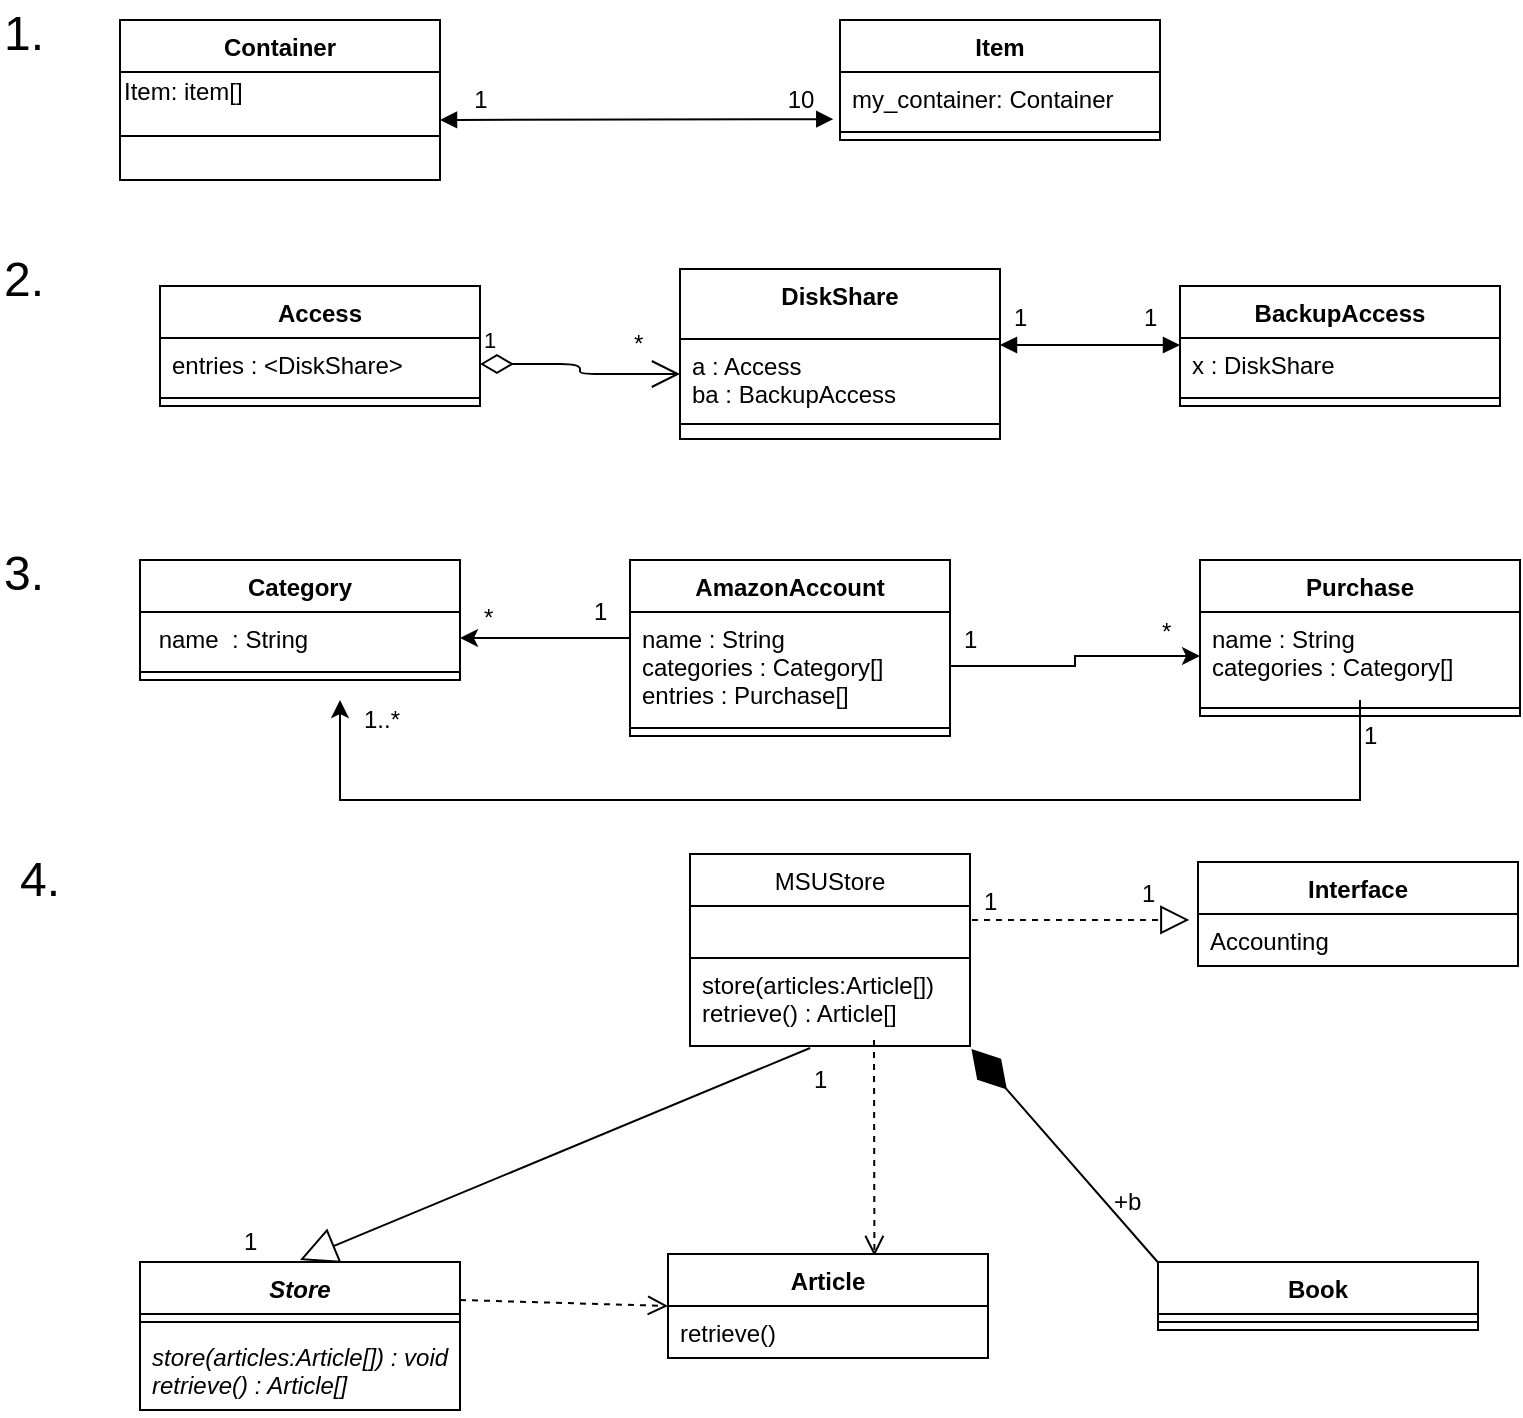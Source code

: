 <mxfile pages="1" version="11.2.8" type="google"><diagram id="ur3rKf-NLYVtW5hqsM5u" name="Page-1"><mxGraphModel dx="971" dy="407" grid="1" gridSize="10" guides="1" tooltips="1" connect="1" arrows="1" fold="1" page="1" pageScale="1" pageWidth="850" pageHeight="1100" math="0" shadow="0"><root><mxCell id="0"/><mxCell id="1" parent="0"/><mxCell id="o6dZToJeZsyOGQjt6S5X-6" value="Container" style="swimlane;fontStyle=1;align=center;verticalAlign=top;childLayout=stackLayout;horizontal=1;startSize=26;horizontalStack=0;resizeParent=1;resizeParentMax=0;resizeLast=0;collapsible=1;marginBottom=0;" parent="1" vertex="1"><mxGeometry x="90" y="60" width="160" height="80" as="geometry"/></mxCell><mxCell id="Lj85fSQTUNlhgLvSgnD5-9" value="Item: item[]" style="text;html=1;resizable=0;points=[];autosize=1;align=left;verticalAlign=top;spacingTop=-4;" parent="o6dZToJeZsyOGQjt6S5X-6" vertex="1"><mxGeometry y="26" width="160" height="10" as="geometry"/></mxCell><mxCell id="4x7s-g9C6lta-spOxU_5-1" value="" style="endArrow=block;startArrow=block;endFill=1;startFill=1;html=1;entryX=-0.021;entryY=0.907;entryDx=0;entryDy=0;entryPerimeter=0;" parent="o6dZToJeZsyOGQjt6S5X-6" target="o6dZToJeZsyOGQjt6S5X-11" edge="1"><mxGeometry width="160" relative="1" as="geometry"><mxPoint x="160" y="50" as="sourcePoint"/><mxPoint x="310" y="50" as="targetPoint"/></mxGeometry></mxCell><mxCell id="4x7s-g9C6lta-spOxU_5-2" value="1" style="text;html=1;resizable=0;points=[];align=center;verticalAlign=middle;labelBackgroundColor=#ffffff;" parent="4x7s-g9C6lta-spOxU_5-1" vertex="1" connectable="0"><mxGeometry x="-0.757" y="-1" relative="1" as="geometry"><mxPoint x="-4.5" y="-11" as="offset"/></mxGeometry></mxCell><mxCell id="4x7s-g9C6lta-spOxU_5-3" value="10" style="text;html=1;resizable=0;points=[];align=center;verticalAlign=middle;labelBackgroundColor=#ffffff;" parent="4x7s-g9C6lta-spOxU_5-1" vertex="1" connectable="0"><mxGeometry x="0.754" y="-1" relative="1" as="geometry"><mxPoint x="7" y="-10.5" as="offset"/></mxGeometry></mxCell><mxCell id="o6dZToJeZsyOGQjt6S5X-8" value="" style="line;strokeWidth=1;fillColor=none;align=left;verticalAlign=middle;spacingTop=-1;spacingLeft=3;spacingRight=3;rotatable=0;labelPosition=right;points=[];portConstraint=eastwest;" parent="o6dZToJeZsyOGQjt6S5X-6" vertex="1"><mxGeometry y="36" width="160" height="44" as="geometry"/></mxCell><mxCell id="o6dZToJeZsyOGQjt6S5X-10" value="Item" style="swimlane;fontStyle=1;align=center;verticalAlign=top;childLayout=stackLayout;horizontal=1;startSize=26;horizontalStack=0;resizeParent=1;resizeParentMax=0;resizeLast=0;collapsible=1;marginBottom=0;" parent="1" vertex="1"><mxGeometry x="450" y="60" width="160" height="60" as="geometry"/></mxCell><mxCell id="o6dZToJeZsyOGQjt6S5X-11" value="my_container: Container" style="text;strokeColor=none;fillColor=none;align=left;verticalAlign=top;spacingLeft=4;spacingRight=4;overflow=hidden;rotatable=0;points=[[0,0.5],[1,0.5]];portConstraint=eastwest;" parent="o6dZToJeZsyOGQjt6S5X-10" vertex="1"><mxGeometry y="26" width="160" height="26" as="geometry"/></mxCell><mxCell id="o6dZToJeZsyOGQjt6S5X-12" value="" style="line;strokeWidth=1;fillColor=none;align=left;verticalAlign=middle;spacingTop=-1;spacingLeft=3;spacingRight=3;rotatable=0;labelPosition=right;points=[];portConstraint=eastwest;" parent="o6dZToJeZsyOGQjt6S5X-10" vertex="1"><mxGeometry y="52" width="160" height="8" as="geometry"/></mxCell><mxCell id="o6dZToJeZsyOGQjt6S5X-17" value="&lt;font style=&quot;font-size: 24px&quot;&gt;1.&lt;/font&gt;" style="text;html=1;resizable=0;points=[];autosize=1;align=left;verticalAlign=top;spacingTop=-4;" parent="1" vertex="1"><mxGeometry x="30" y="50" width="40" height="20" as="geometry"/></mxCell><mxCell id="o6dZToJeZsyOGQjt6S5X-19" value="&lt;font style=&quot;font-size: 24px&quot;&gt;2.&lt;/font&gt;" style="text;html=1;resizable=0;points=[];autosize=1;align=left;verticalAlign=top;spacingTop=-4;" parent="1" vertex="1"><mxGeometry x="30" y="173" width="40" height="20" as="geometry"/></mxCell><mxCell id="o6dZToJeZsyOGQjt6S5X-21" value="Access" style="swimlane;fontStyle=1;align=center;verticalAlign=top;childLayout=stackLayout;horizontal=1;startSize=26;horizontalStack=0;resizeParent=1;resizeParentMax=0;resizeLast=0;collapsible=1;marginBottom=0;" parent="1" vertex="1"><mxGeometry x="110" y="193" width="160" height="60" as="geometry"/></mxCell><mxCell id="o6dZToJeZsyOGQjt6S5X-22" value="entries : &lt;DiskShare&gt;" style="text;strokeColor=none;fillColor=none;align=left;verticalAlign=top;spacingLeft=4;spacingRight=4;overflow=hidden;rotatable=0;points=[[0,0.5],[1,0.5]];portConstraint=eastwest;" parent="o6dZToJeZsyOGQjt6S5X-21" vertex="1"><mxGeometry y="26" width="160" height="26" as="geometry"/></mxCell><mxCell id="o6dZToJeZsyOGQjt6S5X-23" value="" style="line;strokeWidth=1;fillColor=none;align=left;verticalAlign=middle;spacingTop=-1;spacingLeft=3;spacingRight=3;rotatable=0;labelPosition=right;points=[];portConstraint=eastwest;" parent="o6dZToJeZsyOGQjt6S5X-21" vertex="1"><mxGeometry y="52" width="160" height="8" as="geometry"/></mxCell><mxCell id="o6dZToJeZsyOGQjt6S5X-25" value="BackupAccess" style="swimlane;fontStyle=1;align=center;verticalAlign=top;childLayout=stackLayout;horizontal=1;startSize=26;horizontalStack=0;resizeParent=1;resizeParentMax=0;resizeLast=0;collapsible=1;marginBottom=0;" parent="1" vertex="1"><mxGeometry x="620" y="193" width="160" height="60" as="geometry"/></mxCell><mxCell id="o6dZToJeZsyOGQjt6S5X-26" value="x : DiskShare" style="text;strokeColor=none;fillColor=none;align=left;verticalAlign=top;spacingLeft=4;spacingRight=4;overflow=hidden;rotatable=0;points=[[0,0.5],[1,0.5]];portConstraint=eastwest;" parent="o6dZToJeZsyOGQjt6S5X-25" vertex="1"><mxGeometry y="26" width="160" height="26" as="geometry"/></mxCell><mxCell id="o6dZToJeZsyOGQjt6S5X-27" value="" style="line;strokeWidth=1;fillColor=none;align=left;verticalAlign=middle;spacingTop=-1;spacingLeft=3;spacingRight=3;rotatable=0;labelPosition=right;points=[];portConstraint=eastwest;" parent="o6dZToJeZsyOGQjt6S5X-25" vertex="1"><mxGeometry y="52" width="160" height="8" as="geometry"/></mxCell><mxCell id="o6dZToJeZsyOGQjt6S5X-29" value="AmazonAccount" style="swimlane;fontStyle=1;align=center;verticalAlign=top;childLayout=stackLayout;horizontal=1;startSize=26;horizontalStack=0;resizeParent=1;resizeParentMax=0;resizeLast=0;collapsible=1;marginBottom=0;" parent="1" vertex="1"><mxGeometry x="345" y="330" width="160" height="88" as="geometry"/></mxCell><mxCell id="o6dZToJeZsyOGQjt6S5X-30" value="name : String&#10;categories : Category[]&#10;entries : Purchase[]" style="text;strokeColor=none;fillColor=none;align=left;verticalAlign=top;spacingLeft=4;spacingRight=4;overflow=hidden;rotatable=0;points=[[0,0.5],[1,0.5]];portConstraint=eastwest;" parent="o6dZToJeZsyOGQjt6S5X-29" vertex="1"><mxGeometry y="26" width="160" height="54" as="geometry"/></mxCell><mxCell id="o6dZToJeZsyOGQjt6S5X-31" value="" style="line;strokeWidth=1;fillColor=none;align=left;verticalAlign=middle;spacingTop=-1;spacingLeft=3;spacingRight=3;rotatable=0;labelPosition=right;points=[];portConstraint=eastwest;" parent="o6dZToJeZsyOGQjt6S5X-29" vertex="1"><mxGeometry y="80" width="160" height="8" as="geometry"/></mxCell><mxCell id="o6dZToJeZsyOGQjt6S5X-33" value="Category" style="swimlane;fontStyle=1;align=center;verticalAlign=top;childLayout=stackLayout;horizontal=1;startSize=26;horizontalStack=0;resizeParent=1;resizeParentMax=0;resizeLast=0;collapsible=1;marginBottom=0;" parent="1" vertex="1"><mxGeometry x="100" y="330" width="160" height="60" as="geometry"/></mxCell><mxCell id="o6dZToJeZsyOGQjt6S5X-34" value=" name  : String " style="text;strokeColor=none;fillColor=none;align=left;verticalAlign=top;spacingLeft=4;spacingRight=4;overflow=hidden;rotatable=0;points=[[0,0.5],[1,0.5]];portConstraint=eastwest;" parent="o6dZToJeZsyOGQjt6S5X-33" vertex="1"><mxGeometry y="26" width="160" height="26" as="geometry"/></mxCell><mxCell id="o6dZToJeZsyOGQjt6S5X-35" value="" style="line;strokeWidth=1;fillColor=none;align=left;verticalAlign=middle;spacingTop=-1;spacingLeft=3;spacingRight=3;rotatable=0;labelPosition=right;points=[];portConstraint=eastwest;" parent="o6dZToJeZsyOGQjt6S5X-33" vertex="1"><mxGeometry y="52" width="160" height="8" as="geometry"/></mxCell><mxCell id="o6dZToJeZsyOGQjt6S5X-37" value="Purchase" style="swimlane;fontStyle=1;align=center;verticalAlign=top;childLayout=stackLayout;horizontal=1;startSize=26;horizontalStack=0;resizeParent=1;resizeParentMax=0;resizeLast=0;collapsible=1;marginBottom=0;" parent="1" vertex="1"><mxGeometry x="630" y="330" width="160" height="78" as="geometry"/></mxCell><mxCell id="o6dZToJeZsyOGQjt6S5X-38" value="name : String&#10;categories : Category[] " style="text;strokeColor=none;fillColor=none;align=left;verticalAlign=top;spacingLeft=4;spacingRight=4;overflow=hidden;rotatable=0;points=[[0,0.5],[1,0.5]];portConstraint=eastwest;" parent="o6dZToJeZsyOGQjt6S5X-37" vertex="1"><mxGeometry y="26" width="160" height="44" as="geometry"/></mxCell><mxCell id="o6dZToJeZsyOGQjt6S5X-39" value="" style="line;strokeWidth=1;fillColor=none;align=left;verticalAlign=middle;spacingTop=-1;spacingLeft=3;spacingRight=3;rotatable=0;labelPosition=right;points=[];portConstraint=eastwest;" parent="o6dZToJeZsyOGQjt6S5X-37" vertex="1"><mxGeometry y="70" width="160" height="8" as="geometry"/></mxCell><mxCell id="o6dZToJeZsyOGQjt6S5X-41" value="DiskShare" style="swimlane;fontStyle=1;align=center;verticalAlign=top;childLayout=stackLayout;horizontal=1;startSize=35;horizontalStack=0;resizeParent=1;resizeParentMax=0;resizeLast=0;collapsible=1;marginBottom=0;" parent="1" vertex="1"><mxGeometry x="370" y="184.5" width="160" height="85" as="geometry"/></mxCell><mxCell id="4x7s-g9C6lta-spOxU_5-75" value="a : Access&#10;ba : BackupAccess&#10;" style="text;strokeColor=none;fillColor=none;align=left;verticalAlign=top;spacingLeft=4;spacingRight=4;overflow=hidden;rotatable=0;points=[[0,0.5],[1,0.5]];portConstraint=eastwest;" parent="o6dZToJeZsyOGQjt6S5X-41" vertex="1"><mxGeometry y="35" width="160" height="35" as="geometry"/></mxCell><mxCell id="o6dZToJeZsyOGQjt6S5X-43" value="" style="line;strokeWidth=1;fillColor=none;align=left;verticalAlign=middle;spacingTop=-1;spacingLeft=3;spacingRight=3;rotatable=0;labelPosition=right;points=[];portConstraint=eastwest;" parent="o6dZToJeZsyOGQjt6S5X-41" vertex="1"><mxGeometry y="70" width="160" height="15" as="geometry"/></mxCell><mxCell id="o6dZToJeZsyOGQjt6S5X-50" value="&lt;span style=&quot;font-family: &amp;#34;helvetica&amp;#34; , &amp;#34;arial&amp;#34; , sans-serif ; font-size: 0px&quot;&gt;3&lt;/span&gt;" style="text;html=1;resizable=0;points=[];autosize=1;align=left;verticalAlign=top;spacingTop=-4;" parent="1" vertex="1"><mxGeometry x="34" y="310" width="20" height="20" as="geometry"/></mxCell><mxCell id="o6dZToJeZsyOGQjt6S5X-51" value="&lt;font style=&quot;font-size: 24px&quot;&gt;3.&lt;/font&gt;" style="text;html=1;resizable=0;points=[];autosize=1;align=left;verticalAlign=top;spacingTop=-4;" parent="1" vertex="1"><mxGeometry x="30" y="320" width="40" height="20" as="geometry"/></mxCell><mxCell id="Lj85fSQTUNlhgLvSgnD5-19" style="edgeStyle=orthogonalEdgeStyle;rounded=0;orthogonalLoop=1;jettySize=auto;html=1;" parent="1" source="o6dZToJeZsyOGQjt6S5X-38" edge="1"><mxGeometry relative="1" as="geometry"><Array as="points"><mxPoint x="710" y="450"/><mxPoint x="200" y="450"/></Array><mxPoint x="200" y="400" as="targetPoint"/></mxGeometry></mxCell><mxCell id="Lj85fSQTUNlhgLvSgnD5-20" style="edgeStyle=orthogonalEdgeStyle;rounded=0;orthogonalLoop=1;jettySize=auto;html=1;entryX=0;entryY=0.5;entryDx=0;entryDy=0;" parent="1" source="o6dZToJeZsyOGQjt6S5X-30" target="o6dZToJeZsyOGQjt6S5X-38" edge="1"><mxGeometry relative="1" as="geometry"/></mxCell><mxCell id="Lj85fSQTUNlhgLvSgnD5-21" style="edgeStyle=orthogonalEdgeStyle;rounded=0;orthogonalLoop=1;jettySize=auto;html=1;entryX=1;entryY=0.5;entryDx=0;entryDy=0;" parent="1" source="o6dZToJeZsyOGQjt6S5X-30" target="o6dZToJeZsyOGQjt6S5X-34" edge="1"><mxGeometry relative="1" as="geometry"><Array as="points"><mxPoint x="330" y="369"/><mxPoint x="330" y="369"/></Array></mxGeometry></mxCell><mxCell id="Lj85fSQTUNlhgLvSgnD5-22" value="&lt;font style=&quot;font-size: 24px&quot;&gt;4.&lt;/font&gt;" style="text;html=1;strokeColor=none;fillColor=none;align=center;verticalAlign=middle;whiteSpace=wrap;rounded=0;" parent="1" vertex="1"><mxGeometry x="30" y="480" width="40" height="20" as="geometry"/></mxCell><mxCell id="Lj85fSQTUNlhgLvSgnD5-32" value="MSUStore" style="swimlane;fontStyle=0;childLayout=stackLayout;horizontal=1;startSize=26;fillColor=none;horizontalStack=0;resizeParent=1;resizeParentMax=0;resizeLast=0;collapsible=1;marginBottom=0;" parent="1" vertex="1"><mxGeometry x="375" y="477" width="140" height="96" as="geometry"/></mxCell><mxCell id="4x7s-g9C6lta-spOxU_5-26" value="" style="endArrow=block;dashed=1;endFill=0;endSize=12;html=1;entryX=-0.027;entryY=0.115;entryDx=0;entryDy=0;entryPerimeter=0;" parent="Lj85fSQTUNlhgLvSgnD5-32" target="Lj85fSQTUNlhgLvSgnD5-37" edge="1"><mxGeometry width="160" relative="1" as="geometry"><mxPoint x="135" y="33" as="sourcePoint"/><mxPoint x="295" y="33" as="targetPoint"/></mxGeometry></mxCell><mxCell id="4x7s-g9C6lta-spOxU_5-25" value="" style="endArrow=block;endSize=16;endFill=0;html=1;entryX=0.5;entryY=0;entryDx=0;entryDy=0;exitX=0.429;exitY=1.023;exitDx=0;exitDy=0;exitPerimeter=0;" parent="Lj85fSQTUNlhgLvSgnD5-32" source="4x7s-g9C6lta-spOxU_5-49" edge="1"><mxGeometry width="160" relative="1" as="geometry"><mxPoint x="65" y="103" as="sourcePoint"/><mxPoint x="-195" y="203" as="targetPoint"/></mxGeometry></mxCell><mxCell id="4x7s-g9C6lta-spOxU_5-48" value="" style="swimlane;fontStyle=1;align=center;verticalAlign=top;childLayout=stackLayout;horizontal=1;startSize=26;horizontalStack=0;resizeParent=1;resizeParentMax=0;resizeLast=0;collapsible=1;marginBottom=0;" parent="Lj85fSQTUNlhgLvSgnD5-32" vertex="1"><mxGeometry y="26" width="140" height="70" as="geometry"/></mxCell><mxCell id="4x7s-g9C6lta-spOxU_5-49" value="store(articles:Article[])&#10;retrieve() : Article[]" style="text;strokeColor=none;fillColor=none;align=left;verticalAlign=top;spacingLeft=4;spacingRight=4;overflow=hidden;rotatable=0;points=[[0,0.5],[1,0.5]];portConstraint=eastwest;" parent="4x7s-g9C6lta-spOxU_5-48" vertex="1"><mxGeometry y="26" width="140" height="44" as="geometry"/></mxCell><mxCell id="4x7s-g9C6lta-spOxU_5-71" value="" style="html=1;verticalAlign=bottom;endArrow=open;dashed=1;endSize=8;entryX=0.645;entryY=0.019;entryDx=0;entryDy=0;entryPerimeter=0;" parent="4x7s-g9C6lta-spOxU_5-48" target="4x7s-g9C6lta-spOxU_5-65" edge="1"><mxGeometry relative="1" as="geometry"><mxPoint x="92" y="67" as="sourcePoint"/><mxPoint x="175" y="67" as="targetPoint"/></mxGeometry></mxCell><mxCell id="Lj85fSQTUNlhgLvSgnD5-36" value="Interface" style="swimlane;fontStyle=1;align=center;verticalAlign=top;childLayout=stackLayout;horizontal=1;startSize=26;horizontalStack=0;resizeParent=1;resizeParentMax=0;resizeLast=0;collapsible=1;marginBottom=0;" parent="1" vertex="1"><mxGeometry x="629" y="481" width="160" height="52" as="geometry"/></mxCell><mxCell id="Lj85fSQTUNlhgLvSgnD5-37" value="Accounting" style="text;strokeColor=none;fillColor=none;align=left;verticalAlign=top;spacingLeft=4;spacingRight=4;overflow=hidden;rotatable=0;points=[[0,0.5],[1,0.5]];portConstraint=eastwest;" parent="Lj85fSQTUNlhgLvSgnD5-36" vertex="1"><mxGeometry y="26" width="160" height="26" as="geometry"/></mxCell><mxCell id="4x7s-g9C6lta-spOxU_5-4" value="*" style="text;html=1;resizable=0;points=[];autosize=1;align=left;verticalAlign=top;spacingTop=-4;" parent="1" vertex="1"><mxGeometry x="345" y="212" width="20" height="20" as="geometry"/></mxCell><mxCell id="4x7s-g9C6lta-spOxU_5-6" value="1" style="text;html=1;resizable=0;points=[];autosize=1;align=left;verticalAlign=top;spacingTop=-4;" parent="1" vertex="1"><mxGeometry x="600" y="199" width="20" height="20" as="geometry"/></mxCell><mxCell id="4x7s-g9C6lta-spOxU_5-9" value="1" style="text;html=1;resizable=0;points=[];autosize=1;align=left;verticalAlign=top;spacingTop=-4;" parent="1" vertex="1"><mxGeometry x="535" y="199" width="20" height="20" as="geometry"/></mxCell><mxCell id="4x7s-g9C6lta-spOxU_5-13" value="" style="endArrow=block;startArrow=block;endFill=1;startFill=1;html=1;" parent="1" edge="1"><mxGeometry width="160" relative="1" as="geometry"><mxPoint x="530" y="222.5" as="sourcePoint"/><mxPoint x="620" y="222.5" as="targetPoint"/></mxGeometry></mxCell><mxCell id="4x7s-g9C6lta-spOxU_5-14" value="1" style="text;html=1;resizable=0;points=[];autosize=1;align=left;verticalAlign=top;spacingTop=-4;" parent="1" vertex="1"><mxGeometry x="510" y="360" width="20" height="20" as="geometry"/></mxCell><mxCell id="4x7s-g9C6lta-spOxU_5-15" value="*" style="text;html=1;resizable=0;points=[];autosize=1;align=left;verticalAlign=top;spacingTop=-4;" parent="1" vertex="1"><mxGeometry x="609" y="356" width="20" height="20" as="geometry"/></mxCell><mxCell id="4x7s-g9C6lta-spOxU_5-17" value="1" style="text;html=1;resizable=0;points=[];autosize=1;align=left;verticalAlign=top;spacingTop=-4;" parent="1" vertex="1"><mxGeometry x="710" y="408" width="20" height="20" as="geometry"/></mxCell><mxCell id="4x7s-g9C6lta-spOxU_5-18" value="1..*" style="text;html=1;resizable=0;points=[];autosize=1;align=left;verticalAlign=top;spacingTop=-4;" parent="1" vertex="1"><mxGeometry x="210" y="400" width="30" height="20" as="geometry"/></mxCell><mxCell id="4x7s-g9C6lta-spOxU_5-19" value="1" style="text;html=1;resizable=0;points=[];autosize=1;align=left;verticalAlign=top;spacingTop=-4;" parent="1" vertex="1"><mxGeometry x="325" y="346" width="20" height="20" as="geometry"/></mxCell><mxCell id="4x7s-g9C6lta-spOxU_5-20" value="*" style="text;html=1;resizable=0;points=[];autosize=1;align=left;verticalAlign=top;spacingTop=-4;" parent="1" vertex="1"><mxGeometry x="270" y="349" width="20" height="20" as="geometry"/></mxCell><mxCell id="4x7s-g9C6lta-spOxU_5-40" value="Store" style="swimlane;fontStyle=3;align=center;verticalAlign=top;childLayout=stackLayout;horizontal=1;startSize=26;horizontalStack=0;resizeParent=1;resizeParentMax=0;resizeLast=0;collapsible=1;marginBottom=0;" parent="1" vertex="1"><mxGeometry x="100" y="681" width="160" height="74" as="geometry"/></mxCell><mxCell id="4x7s-g9C6lta-spOxU_5-42" value="" style="line;strokeWidth=1;fillColor=none;align=left;verticalAlign=middle;spacingTop=-1;spacingLeft=3;spacingRight=3;rotatable=0;labelPosition=right;points=[];portConstraint=eastwest;" parent="4x7s-g9C6lta-spOxU_5-40" vertex="1"><mxGeometry y="26" width="160" height="8" as="geometry"/></mxCell><mxCell id="4x7s-g9C6lta-spOxU_5-43" value="store(articles:Article[]) : void&#10;retrieve() : Article[]" style="text;strokeColor=none;fillColor=none;align=left;verticalAlign=top;spacingLeft=4;spacingRight=4;overflow=hidden;rotatable=0;points=[[0,0.5],[1,0.5]];portConstraint=eastwest;fontStyle=2" parent="4x7s-g9C6lta-spOxU_5-40" vertex="1"><mxGeometry y="34" width="160" height="40" as="geometry"/></mxCell><mxCell id="4x7s-g9C6lta-spOxU_5-52" value="1" style="text;html=1;resizable=0;points=[];autosize=1;align=left;verticalAlign=top;spacingTop=-4;" parent="1" vertex="1"><mxGeometry x="520" y="491" width="20" height="20" as="geometry"/></mxCell><mxCell id="4x7s-g9C6lta-spOxU_5-53" value="1" style="text;html=1;resizable=0;points=[];autosize=1;align=left;verticalAlign=top;spacingTop=-4;" parent="1" vertex="1"><mxGeometry x="599" y="487" width="20" height="20" as="geometry"/></mxCell><mxCell id="4x7s-g9C6lta-spOxU_5-54" value="1" style="text;html=1;resizable=0;points=[];autosize=1;align=left;verticalAlign=top;spacingTop=-4;" parent="1" vertex="1"><mxGeometry x="150" y="661" width="20" height="20" as="geometry"/></mxCell><mxCell id="4x7s-g9C6lta-spOxU_5-55" value="1" style="text;html=1;resizable=0;points=[];autosize=1;align=left;verticalAlign=top;spacingTop=-4;" parent="1" vertex="1"><mxGeometry x="435" y="580" width="20" height="20" as="geometry"/></mxCell><mxCell id="4x7s-g9C6lta-spOxU_5-61" value="Book" style="swimlane;fontStyle=1;align=center;verticalAlign=top;childLayout=stackLayout;horizontal=1;startSize=26;horizontalStack=0;resizeParent=1;resizeParentMax=0;resizeLast=0;collapsible=1;marginBottom=0;" parent="1" vertex="1"><mxGeometry x="609" y="681" width="160" height="34" as="geometry"/></mxCell><mxCell id="4x7s-g9C6lta-spOxU_5-63" value="" style="line;strokeWidth=1;fillColor=none;align=left;verticalAlign=middle;spacingTop=-1;spacingLeft=3;spacingRight=3;rotatable=0;labelPosition=right;points=[];portConstraint=eastwest;" parent="4x7s-g9C6lta-spOxU_5-61" vertex="1"><mxGeometry y="26" width="160" height="8" as="geometry"/></mxCell><mxCell id="4x7s-g9C6lta-spOxU_5-65" value="Article" style="swimlane;fontStyle=1;align=center;verticalAlign=top;childLayout=stackLayout;horizontal=1;startSize=26;horizontalStack=0;resizeParent=1;resizeParentMax=0;resizeLast=0;collapsible=1;marginBottom=0;" parent="1" vertex="1"><mxGeometry x="364" y="677" width="160" height="52" as="geometry"/></mxCell><mxCell id="4x7s-g9C6lta-spOxU_5-68" value="retrieve()" style="text;strokeColor=none;fillColor=none;align=left;verticalAlign=top;spacingLeft=4;spacingRight=4;overflow=hidden;rotatable=0;points=[[0,0.5],[1,0.5]];portConstraint=eastwest;" parent="4x7s-g9C6lta-spOxU_5-65" vertex="1"><mxGeometry y="26" width="160" height="26" as="geometry"/></mxCell><mxCell id="4x7s-g9C6lta-spOxU_5-69" value="" style="html=1;verticalAlign=bottom;endArrow=open;dashed=1;endSize=8;exitX=0;exitY=0.5;exitDx=0;exitDy=0;entryX=0;entryY=0.5;entryDx=0;entryDy=0;" parent="1" target="4x7s-g9C6lta-spOxU_5-65" edge="1"><mxGeometry relative="1" as="geometry"><mxPoint x="260" y="700" as="sourcePoint"/><mxPoint x="340" y="700" as="targetPoint"/></mxGeometry></mxCell><mxCell id="4x7s-g9C6lta-spOxU_5-73" value="+b" style="text;html=1;resizable=0;points=[];autosize=1;align=left;verticalAlign=top;spacingTop=-4;" parent="1" vertex="1"><mxGeometry x="585" y="641" width="30" height="10" as="geometry"/></mxCell><mxCell id="4x7s-g9C6lta-spOxU_5-79" value="1" style="endArrow=open;html=1;endSize=12;startArrow=diamondThin;startSize=14;startFill=0;edgeStyle=orthogonalEdgeStyle;align=left;verticalAlign=bottom;entryX=0;entryY=0.5;entryDx=0;entryDy=0;exitX=1;exitY=0.5;exitDx=0;exitDy=0;" parent="1" source="o6dZToJeZsyOGQjt6S5X-22" target="4x7s-g9C6lta-spOxU_5-75" edge="1"><mxGeometry x="-1" y="3" relative="1" as="geometry"><mxPoint x="260" y="220" as="sourcePoint"/><mxPoint x="420" y="220" as="targetPoint"/></mxGeometry></mxCell><mxCell id="k4zbVj7aUxa75TeH5VCX-1" value="" style="endArrow=diamondThin;endFill=1;endSize=24;html=1;entryX=1.005;entryY=1.034;entryDx=0;entryDy=0;entryPerimeter=0;exitX=0.001;exitY=0.011;exitDx=0;exitDy=0;exitPerimeter=0;" edge="1" parent="1" source="4x7s-g9C6lta-spOxU_5-61" target="4x7s-g9C6lta-spOxU_5-49"><mxGeometry width="160" relative="1" as="geometry"><mxPoint x="490" y="620" as="sourcePoint"/><mxPoint x="650" y="620" as="targetPoint"/></mxGeometry></mxCell></root></mxGraphModel></diagram></mxfile>